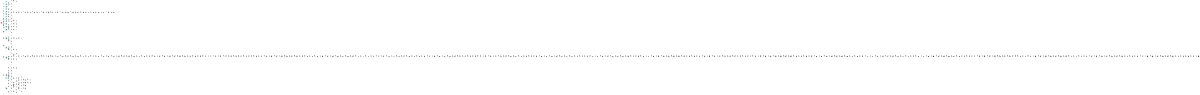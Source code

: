 digraph APTA {
__start0 [label="" shape="none"];

rankdir=LR;
size="8,5";

s0 [style="filled", color="black", fillcolor="#ff817b" shape="circle", label="0"];
s1 [style="filled", color="black", fillcolor="powderblue" shape="circle", label="1"];
s2 [style="filled", color="black", fillcolor="powderblue" shape="circle", label="2"];
s3 [style="filled", color="black", fillcolor="powderblue" shape="circle", label="3"];
s4 [style="filled", color="black", fillcolor="powderblue" shape="circle", label="4"];
s5 [style="filled", color="black", fillcolor="powderblue" shape="circle", label="5"];
s6 [style="filled", color="black", fillcolor="powderblue" shape="circle", label="6"];
s7 [style="filled", color="black", fillcolor="powderblue" shape="circle", label="7"];
s8 [style="filled", color="black", fillcolor="powderblue" shape="circle", label="8"];
s9 [style="filled", color="black", fillcolor="powderblue" shape="circle", label="9"];
s10 [style="filled", color="black", fillcolor="powderblue" shape="circle", label="10"];
s11 [style="filled", color="black", fillcolor="powderblue" shape="circle", label="11"];
s12 [style="filled", color="black", fillcolor="powderblue" shape="circle", label="12"];
s13 [style="filled", color="black", fillcolor="powderblue" shape="circle", label="13"];
s14 [style="rounded,filled", color="black", fillcolor="powderblue" shape="doublecircle", label="14"];
s15 [style="filled", color="black", fillcolor="powderblue" shape="circle", label="15"];
s16 [style="rounded,filled", color="black", fillcolor="powderblue" shape="doublecircle", label="16"];
s17 [style="filled", color="black", fillcolor="powderblue" shape="circle", label="17"];
s18 [style="filled", color="black", fillcolor="powderblue" shape="circle", label="18"];
s19 [style="filled", color="black", fillcolor="white" shape="circle", label="19"];
s20 [style="filled", color="black", fillcolor="white" shape="circle", label="20"];
s21 [style="filled", color="black", fillcolor="white" shape="circle", label="21"];
s22 [style="filled", color="black", fillcolor="white" shape="circle", label="22"];
s23 [style="filled", color="black", fillcolor="white" shape="circle", label="23"];
s24 [style="filled", color="black", fillcolor="white" shape="circle", label="24"];
s25 [style="filled", color="black", fillcolor="white" shape="circle", label="25"];
s26 [style="filled", color="black", fillcolor="white" shape="circle", label="26"];
s27 [style="filled", color="black", fillcolor="white" shape="circle", label="27"];
s28 [style="filled", color="black", fillcolor="white" shape="circle", label="28"];
s29 [style="filled", color="black", fillcolor="white" shape="circle", label="29"];
s30 [style="filled", color="black", fillcolor="white" shape="circle", label="30"];
s31 [style="filled", color="black", fillcolor="white" shape="circle", label="31"];
s32 [style="filled", color="black", fillcolor="white" shape="circle", label="32"];
s33 [style="filled", color="black", fillcolor="white" shape="circle", label="33"];
s34 [style="filled", color="black", fillcolor="white" shape="circle", label="34"];
s35 [style="filled", color="black", fillcolor="white" shape="circle", label="35"];
s36 [style="rounded,filled", color="black", fillcolor="white" shape="doublecircle", label="36"];
s37 [style="rounded,filled", color="black", fillcolor="white" shape="doublecircle", label="37"];
s38 [style="filled", color="black", fillcolor="white" shape="circle", label="38"];
s39 [style="rounded,filled", color="black", fillcolor="white" shape="doublecircle", label="39"];
s40 [style="filled", color="black", fillcolor="white" shape="circle", label="40"];
s41 [style="filled", color="black", fillcolor="white" shape="circle", label="41"];
s42 [style="filled", color="black", fillcolor="white" shape="circle", label="42"];
s43 [style="filled", color="black", fillcolor="white" shape="circle", label="43"];
s44 [style="filled", color="black", fillcolor="white" shape="circle", label="44"];
s45 [style="filled", color="black", fillcolor="white" shape="circle", label="45"];
s46 [style="filled", color="black", fillcolor="white" shape="circle", label="46"];
s47 [style="rounded,filled", color="black", fillcolor="white" shape="doublecircle", label="47"];
s48 [style="filled", color="black", fillcolor="white" shape="circle", label="48"];
s49 [style="filled", color="black", fillcolor="white" shape="circle", label="49"];
s50 [style="filled", color="black", fillcolor="white" shape="circle", label="50"];
s51 [style="filled", color="black", fillcolor="white" shape="circle", label="51"];
s52 [style="filled", color="black", fillcolor="white" shape="circle", label="52"];
s53 [style="filled", color="black", fillcolor="white" shape="circle", label="53"];
s54 [style="filled", color="black", fillcolor="white" shape="circle", label="54"];
s55 [style="filled", color="black", fillcolor="white" shape="circle", label="55"];
s56 [style="filled", color="black", fillcolor="white" shape="circle", label="56"];
s57 [style="filled", color="black", fillcolor="white" shape="circle", label="57"];
s58 [style="filled", color="black", fillcolor="white" shape="circle", label="58"];
s59 [style="rounded,filled", color="black", fillcolor="white" shape="doublecircle", label="59"];
s60 [style="filled", color="black", fillcolor="white" shape="circle", label="60"];
s61 [style="filled", color="black", fillcolor="white" shape="circle", label="61"];
s62 [style="filled", color="black", fillcolor="white" shape="circle", label="62"];
s63 [style="filled", color="black", fillcolor="white" shape="circle", label="63"];
s64 [style="filled", color="black", fillcolor="white" shape="circle", label="64"];
s65 [style="filled", color="black", fillcolor="white" shape="circle", label="65"];
s66 [style="filled", color="black", fillcolor="white" shape="circle", label="66"];
s67 [style="filled", color="black", fillcolor="white" shape="circle", label="67"];
s68 [style="filled", color="black", fillcolor="white" shape="circle", label="68"];
s69 [style="filled", color="black", fillcolor="white" shape="circle", label="69"];
s70 [style="filled", color="black", fillcolor="white" shape="circle", label="70"];
s71 [style="filled", color="black", fillcolor="white" shape="circle", label="71"];
s72 [style="filled", color="black", fillcolor="white" shape="circle", label="72"];
s73 [style="filled", color="black", fillcolor="white" shape="circle", label="73"];
s74 [style="filled", color="black", fillcolor="white" shape="circle", label="74"];
s75 [style="filled", color="black", fillcolor="white" shape="circle", label="75"];
s76 [style="filled", color="black", fillcolor="white" shape="circle", label="76"];
s77 [style="filled", color="black", fillcolor="white" shape="circle", label="77"];
s78 [style="filled", color="black", fillcolor="white" shape="circle", label="78"];
s79 [style="filled", color="black", fillcolor="white" shape="circle", label="79"];
s80 [style="filled", color="black", fillcolor="white" shape="circle", label="80"];
s81 [style="filled", color="black", fillcolor="white" shape="circle", label="81"];
s82 [style="filled", color="black", fillcolor="white" shape="circle", label="82"];
s83 [style="filled", color="black", fillcolor="white" shape="circle", label="83"];
s84 [style="filled", color="black", fillcolor="white" shape="circle", label="84"];
s85 [style="filled", color="black", fillcolor="white" shape="circle", label="85"];
s86 [style="filled", color="black", fillcolor="white" shape="circle", label="86"];
s87 [style="filled", color="black", fillcolor="white" shape="circle", label="87"];
s88 [style="filled", color="black", fillcolor="white" shape="circle", label="88"];
s89 [style="filled", color="black", fillcolor="white" shape="circle", label="89"];
s90 [style="filled", color="black", fillcolor="white" shape="circle", label="90"];
s91 [style="filled", color="black", fillcolor="white" shape="circle", label="91"];
s92 [style="filled", color="black", fillcolor="white" shape="circle", label="92"];
s93 [style="filled", color="black", fillcolor="white" shape="circle", label="93"];
s94 [style="filled", color="black", fillcolor="white" shape="circle", label="94"];
s95 [style="filled", color="black", fillcolor="white" shape="circle", label="95"];
s96 [style="filled", color="black", fillcolor="white" shape="circle", label="96"];
s97 [style="filled", color="black", fillcolor="white" shape="circle", label="97"];
s98 [style="filled", color="black", fillcolor="white" shape="circle", label="98"];
s99 [style="filled", color="black", fillcolor="white" shape="circle", label="99"];
s100 [style="filled", color="black", fillcolor="white" shape="circle", label="100"];
s101 [style="filled", color="black", fillcolor="white" shape="circle", label="101"];
s102 [style="filled", color="black", fillcolor="white" shape="circle", label="102"];
s103 [style="filled", color="black", fillcolor="white" shape="circle", label="103"];
s104 [style="filled", color="black", fillcolor="white" shape="circle", label="104"];
s105 [style="filled", color="black", fillcolor="white" shape="circle", label="105"];
s106 [style="filled", color="black", fillcolor="white" shape="circle", label="106"];
s107 [style="filled", color="black", fillcolor="white" shape="circle", label="107"];
s108 [style="filled", color="black", fillcolor="white" shape="circle", label="108"];
s109 [style="filled", color="black", fillcolor="white" shape="circle", label="109"];
s110 [style="filled", color="black", fillcolor="white" shape="circle", label="110"];
s111 [style="filled", color="black", fillcolor="white" shape="circle", label="111"];
s112 [style="filled", color="black", fillcolor="white" shape="circle", label="112"];
s113 [style="filled", color="black", fillcolor="white" shape="circle", label="113"];
s114 [style="filled", color="black", fillcolor="white" shape="circle", label="114"];
s115 [style="filled", color="black", fillcolor="white" shape="circle", label="115"];
s116 [style="filled", color="black", fillcolor="white" shape="circle", label="116"];
s117 [style="filled", color="black", fillcolor="white" shape="circle", label="117"];
s118 [style="filled", color="black", fillcolor="white" shape="circle", label="118"];
s119 [style="filled", color="black", fillcolor="white" shape="circle", label="119"];
s120 [style="filled", color="black", fillcolor="white" shape="circle", label="120"];
s121 [style="filled", color="black", fillcolor="white" shape="circle", label="121"];
s122 [style="filled", color="black", fillcolor="white" shape="circle", label="122"];
s123 [style="filled", color="black", fillcolor="white" shape="circle", label="123"];
s124 [style="filled", color="black", fillcolor="white" shape="circle", label="124"];
s125 [style="filled", color="black", fillcolor="white" shape="circle", label="125"];
s126 [style="filled", color="black", fillcolor="white" shape="circle", label="126"];
s127 [style="filled", color="black", fillcolor="white" shape="circle", label="127"];
s128 [style="filled", color="black", fillcolor="white" shape="circle", label="128"];
s129 [style="filled", color="black", fillcolor="white" shape="circle", label="129"];
s130 [style="filled", color="black", fillcolor="white" shape="circle", label="130"];
s131 [style="filled", color="black", fillcolor="white" shape="circle", label="131"];
s132 [style="filled", color="black", fillcolor="white" shape="circle", label="132"];
s133 [style="filled", color="black", fillcolor="white" shape="circle", label="133"];
s134 [style="filled", color="black", fillcolor="white" shape="circle", label="134"];
s135 [style="filled", color="black", fillcolor="white" shape="circle", label="135"];
s136 [style="filled", color="black", fillcolor="white" shape="circle", label="136"];
s137 [style="filled", color="black", fillcolor="white" shape="circle", label="137"];
s138 [style="filled", color="black", fillcolor="white" shape="circle", label="138"];
s139 [style="filled", color="black", fillcolor="white" shape="circle", label="139"];
s140 [style="filled", color="black", fillcolor="white" shape="circle", label="140"];
s141 [style="filled", color="black", fillcolor="white" shape="circle", label="141"];
s142 [style="filled", color="black", fillcolor="white" shape="circle", label="142"];
s143 [style="filled", color="black", fillcolor="white" shape="circle", label="143"];
s144 [style="filled", color="black", fillcolor="white" shape="circle", label="144"];
s145 [style="filled", color="black", fillcolor="white" shape="circle", label="145"];
s146 [style="filled", color="black", fillcolor="white" shape="circle", label="146"];
s147 [style="filled", color="black", fillcolor="white" shape="circle", label="147"];
s148 [style="filled", color="black", fillcolor="white" shape="circle", label="148"];
s149 [style="filled", color="black", fillcolor="white" shape="circle", label="149"];
s150 [style="filled", color="black", fillcolor="white" shape="circle", label="150"];
s151 [style="filled", color="black", fillcolor="white" shape="circle", label="151"];
s152 [style="filled", color="black", fillcolor="white" shape="circle", label="152"];
s153 [style="filled", color="black", fillcolor="white" shape="circle", label="153"];
s154 [style="filled", color="black", fillcolor="white" shape="circle", label="154"];
s155 [style="filled", color="black", fillcolor="white" shape="circle", label="155"];
s156 [style="filled", color="black", fillcolor="white" shape="circle", label="156"];
s157 [style="filled", color="black", fillcolor="white" shape="circle", label="157"];
s158 [style="filled", color="black", fillcolor="white" shape="circle", label="158"];
s159 [style="filled", color="black", fillcolor="white" shape="circle", label="159"];
s160 [style="filled", color="black", fillcolor="white" shape="circle", label="160"];
s161 [style="filled", color="black", fillcolor="white" shape="circle", label="161"];
s162 [style="filled", color="black", fillcolor="white" shape="circle", label="162"];
s163 [style="filled", color="black", fillcolor="white" shape="circle", label="163"];
s164 [style="filled", color="black", fillcolor="white" shape="circle", label="164"];
s165 [style="filled", color="black", fillcolor="white" shape="circle", label="165"];
s166 [style="filled", color="black", fillcolor="white" shape="circle", label="166"];
s167 [style="filled", color="black", fillcolor="white" shape="circle", label="167"];
s168 [style="filled", color="black", fillcolor="white" shape="circle", label="168"];
s169 [style="filled", color="black", fillcolor="white" shape="circle", label="169"];
s170 [style="filled", color="black", fillcolor="white" shape="circle", label="170"];
s171 [style="filled", color="black", fillcolor="white" shape="circle", label="171"];
s172 [style="filled", color="black", fillcolor="white" shape="circle", label="172"];
s173 [style="filled", color="black", fillcolor="white" shape="circle", label="173"];
s174 [style="filled", color="black", fillcolor="white" shape="circle", label="174"];
s175 [style="filled", color="black", fillcolor="white" shape="circle", label="175"];
s176 [style="filled", color="black", fillcolor="white" shape="circle", label="176"];
s177 [style="filled", color="black", fillcolor="white" shape="circle", label="177"];
s178 [style="filled", color="black", fillcolor="white" shape="circle", label="178"];
s179 [style="filled", color="black", fillcolor="white" shape="circle", label="179"];
s180 [style="filled", color="black", fillcolor="white" shape="circle", label="180"];
s181 [style="filled", color="black", fillcolor="white" shape="circle", label="181"];
s182 [style="filled", color="black", fillcolor="white" shape="circle", label="182"];
s183 [style="filled", color="black", fillcolor="white" shape="circle", label="183"];
s184 [style="filled", color="black", fillcolor="white" shape="circle", label="184"];
s185 [style="filled", color="black", fillcolor="white" shape="circle", label="185"];
s186 [style="filled", color="black", fillcolor="white" shape="circle", label="186"];
s187 [style="filled", color="black", fillcolor="white" shape="circle", label="187"];
s188 [style="filled", color="black", fillcolor="white" shape="circle", label="188"];
s189 [style="filled", color="black", fillcolor="white" shape="circle", label="189"];
s190 [style="filled", color="black", fillcolor="white" shape="circle", label="190"];
s191 [style="filled", color="black", fillcolor="white" shape="circle", label="191"];
s192 [style="filled", color="black", fillcolor="white" shape="circle", label="192"];
s193 [style="filled", color="black", fillcolor="white" shape="circle", label="193"];
s194 [style="filled", color="black", fillcolor="white" shape="circle", label="194"];
s195 [style="filled", color="black", fillcolor="white" shape="circle", label="195"];
s196 [style="filled", color="black", fillcolor="white" shape="circle", label="196"];
s197 [style="filled", color="black", fillcolor="white" shape="circle", label="197"];
s198 [style="filled", color="black", fillcolor="white" shape="circle", label="198"];
s199 [style="filled", color="black", fillcolor="white" shape="circle", label="199"];
s200 [style="filled", color="black", fillcolor="white" shape="circle", label="200"];
s201 [style="filled", color="black", fillcolor="white" shape="circle", label="201"];
s202 [style="filled", color="black", fillcolor="white" shape="circle", label="202"];
s203 [style="filled", color="black", fillcolor="white" shape="circle", label="203"];
s204 [style="filled", color="black", fillcolor="white" shape="circle", label="204"];
s205 [style="filled", color="black", fillcolor="white" shape="circle", label="205"];
s206 [style="filled", color="black", fillcolor="white" shape="circle", label="206"];
s207 [style="filled", color="black", fillcolor="white" shape="circle", label="207"];
s208 [style="filled", color="black", fillcolor="white" shape="circle", label="208"];
s209 [style="filled", color="black", fillcolor="white" shape="circle", label="209"];
s210 [style="filled", color="black", fillcolor="white" shape="circle", label="210"];
s211 [style="filled", color="black", fillcolor="white" shape="circle", label="211"];
s212 [style="filled", color="black", fillcolor="white" shape="circle", label="212"];
s213 [style="filled", color="black", fillcolor="white" shape="circle", label="213"];
s214 [style="filled", color="black", fillcolor="white" shape="circle", label="214"];
s215 [style="filled", color="black", fillcolor="white" shape="circle", label="215"];
s216 [style="filled", color="black", fillcolor="white" shape="circle", label="216"];
s217 [style="filled", color="black", fillcolor="white" shape="circle", label="217"];
s218 [style="filled", color="black", fillcolor="white" shape="circle", label="218"];
s219 [style="filled", color="black", fillcolor="white" shape="circle", label="219"];
s220 [style="filled", color="black", fillcolor="white" shape="circle", label="220"];
s221 [style="filled", color="black", fillcolor="white" shape="circle", label="221"];
s222 [style="filled", color="black", fillcolor="white" shape="circle", label="222"];
s223 [style="filled", color="black", fillcolor="white" shape="circle", label="223"];
s224 [style="filled", color="black", fillcolor="white" shape="circle", label="224"];
s225 [style="filled", color="black", fillcolor="white" shape="circle", label="225"];
s226 [style="filled", color="black", fillcolor="white" shape="circle", label="226"];
s227 [style="filled", color="black", fillcolor="white" shape="circle", label="227"];
s228 [style="filled", color="black", fillcolor="white" shape="circle", label="228"];
s229 [style="filled", color="black", fillcolor="white" shape="circle", label="229"];
s230 [style="filled", color="black", fillcolor="white" shape="circle", label="230"];
s231 [style="filled", color="black", fillcolor="white" shape="circle", label="231"];
s232 [style="filled", color="black", fillcolor="white" shape="circle", label="232"];
s233 [style="filled", color="black", fillcolor="white" shape="circle", label="233"];
s234 [style="filled", color="black", fillcolor="white" shape="circle", label="234"];
s235 [style="filled", color="black", fillcolor="white" shape="circle", label="235"];
s236 [style="filled", color="black", fillcolor="white" shape="circle", label="236"];
s237 [style="filled", color="black", fillcolor="white" shape="circle", label="237"];
s238 [style="filled", color="black", fillcolor="white" shape="circle", label="238"];
s239 [style="filled", color="black", fillcolor="white" shape="circle", label="239"];
s240 [style="filled", color="black", fillcolor="white" shape="circle", label="240"];
s241 [style="filled", color="black", fillcolor="white" shape="circle", label="241"];
s242 [style="filled", color="black", fillcolor="white" shape="circle", label="242"];
s243 [style="filled", color="black", fillcolor="white" shape="circle", label="243"];
s244 [style="filled", color="black", fillcolor="white" shape="circle", label="244"];
s245 [style="filled", color="black", fillcolor="white" shape="circle", label="245"];
s246 [style="filled", color="black", fillcolor="white" shape="circle", label="246"];
s247 [style="filled", color="black", fillcolor="white" shape="circle", label="247"];
s248 [style="filled", color="black", fillcolor="white" shape="circle", label="248"];
s249 [style="filled", color="black", fillcolor="white" shape="circle", label="249"];
s250 [style="filled", color="black", fillcolor="white" shape="circle", label="250"];
s251 [style="filled", color="black", fillcolor="white" shape="circle", label="251"];
s252 [style="filled", color="black", fillcolor="white" shape="circle", label="252"];
s253 [style="filled", color="black", fillcolor="white" shape="circle", label="253"];
s254 [style="filled", color="black", fillcolor="white" shape="circle", label="254"];
s255 [style="filled", color="black", fillcolor="white" shape="circle", label="255"];
s256 [style="filled", color="black", fillcolor="white" shape="circle", label="256"];
s257 [style="filled", color="black", fillcolor="white" shape="circle", label="257"];
s258 [style="filled", color="black", fillcolor="white" shape="circle", label="258"];
s259 [style="filled", color="black", fillcolor="white" shape="circle", label="259"];
s260 [style="filled", color="black", fillcolor="white" shape="circle", label="260"];
s261 [style="filled", color="black", fillcolor="white" shape="circle", label="261"];
s262 [style="filled", color="black", fillcolor="white" shape="circle", label="262"];
s263 [style="filled", color="black", fillcolor="white" shape="circle", label="263"];
s264 [style="filled", color="black", fillcolor="white" shape="circle", label="264"];
s265 [style="filled", color="black", fillcolor="white" shape="circle", label="265"];
s266 [style="filled", color="black", fillcolor="white" shape="circle", label="266"];
s267 [style="filled", color="black", fillcolor="white" shape="circle", label="267"];
s268 [style="filled", color="black", fillcolor="white" shape="circle", label="268"];
s269 [style="filled", color="black", fillcolor="white" shape="circle", label="269"];
s270 [style="filled", color="black", fillcolor="white" shape="circle", label="270"];
s271 [style="filled", color="black", fillcolor="white" shape="circle", label="271"];
s272 [style="filled", color="black", fillcolor="white" shape="circle", label="272"];
s273 [style="filled", color="black", fillcolor="white" shape="circle", label="273"];
s274 [style="filled", color="black", fillcolor="white" shape="circle", label="274"];
s275 [style="filled", color="black", fillcolor="white" shape="circle", label="275"];
s276 [style="filled", color="black", fillcolor="white" shape="circle", label="276"];
s277 [style="filled", color="black", fillcolor="white" shape="circle", label="277"];
s278 [style="filled", color="black", fillcolor="white" shape="circle", label="278"];
s279 [style="filled", color="black", fillcolor="white" shape="circle", label="279"];
s280 [style="filled", color="black", fillcolor="white" shape="circle", label="280"];
s281 [style="filled", color="black", fillcolor="white" shape="circle", label="281"];
s282 [style="filled", color="black", fillcolor="white" shape="circle", label="282"];
s283 [style="filled", color="black", fillcolor="white" shape="circle", label="283"];
s284 [style="filled", color="black", fillcolor="white" shape="circle", label="284"];
s285 [style="filled", color="black", fillcolor="white" shape="circle", label="285"];
s286 [style="filled", color="black", fillcolor="white" shape="circle", label="286"];
s287 [style="filled", color="black", fillcolor="white" shape="circle", label="287"];
s288 [style="filled", color="black", fillcolor="white" shape="circle", label="288"];
s289 [style="filled", color="black", fillcolor="white" shape="circle", label="289"];
s290 [style="filled", color="black", fillcolor="white" shape="circle", label="290"];
s291 [style="filled", color="black", fillcolor="white" shape="circle", label="291"];
s292 [style="filled", color="black", fillcolor="white" shape="circle", label="292"];
s293 [style="filled", color="black", fillcolor="white" shape="circle", label="293"];
s294 [style="filled", color="black", fillcolor="white" shape="circle", label="294"];
s295 [style="filled", color="black", fillcolor="white" shape="circle", label="295"];
s296 [style="filled", color="black", fillcolor="white" shape="circle", label="296"];
s297 [style="filled", color="black", fillcolor="white" shape="circle", label="297"];
s298 [style="filled", color="black", fillcolor="white" shape="circle", label="298"];
s299 [style="filled", color="black", fillcolor="white" shape="circle", label="299"];
s300 [style="filled", color="black", fillcolor="white" shape="circle", label="300"];
s301 [style="filled", color="black", fillcolor="white" shape="circle", label="301"];
s302 [style="filled", color="black", fillcolor="white" shape="circle", label="302"];
s303 [style="filled", color="black", fillcolor="white" shape="circle", label="303"];
s304 [style="filled", color="black", fillcolor="white" shape="circle", label="304"];
s305 [style="filled", color="black", fillcolor="white" shape="circle", label="305"];
s306 [style="filled", color="black", fillcolor="white" shape="circle", label="306"];
s307 [style="filled", color="black", fillcolor="white" shape="circle", label="307"];
s308 [style="filled", color="black", fillcolor="white" shape="circle", label="308"];
s309 [style="filled", color="black", fillcolor="white" shape="circle", label="309"];
s310 [style="filled", color="black", fillcolor="white" shape="circle", label="310"];
s311 [style="filled", color="black", fillcolor="white" shape="circle", label="311"];
s312 [style="filled", color="black", fillcolor="white" shape="circle", label="312"];
s313 [style="filled", color="black", fillcolor="white" shape="circle", label="313"];
s314 [style="filled", color="black", fillcolor="white" shape="circle", label="314"];
s315 [style="filled", color="black", fillcolor="white" shape="circle", label="315"];
s316 [style="filled", color="black", fillcolor="white" shape="circle", label="316"];
s317 [style="filled", color="black", fillcolor="white" shape="circle", label="317"];
s318 [style="filled", color="black", fillcolor="white" shape="circle", label="318"];
s319 [style="filled", color="black", fillcolor="white" shape="circle", label="319"];
s320 [style="filled", color="black", fillcolor="white" shape="circle", label="320"];
s321 [style="filled", color="black", fillcolor="white" shape="circle", label="321"];
s322 [style="filled", color="black", fillcolor="white" shape="circle", label="322"];
s323 [style="filled", color="black", fillcolor="white" shape="circle", label="323"];
s324 [style="filled", color="black", fillcolor="white" shape="circle", label="324"];
s325 [style="filled", color="black", fillcolor="white" shape="circle", label="325"];
s326 [style="filled", color="black", fillcolor="white" shape="circle", label="326"];
s327 [style="filled", color="black", fillcolor="white" shape="circle", label="327"];
s328 [style="filled", color="black", fillcolor="white" shape="circle", label="328"];
s329 [style="filled", color="black", fillcolor="white" shape="circle", label="329"];
s330 [style="filled", color="black", fillcolor="white" shape="circle", label="330"];
s331 [style="filled", color="black", fillcolor="white" shape="circle", label="331"];
s332 [style="filled", color="black", fillcolor="white" shape="circle", label="332"];
s333 [style="filled", color="black", fillcolor="white" shape="circle", label="333"];
s334 [style="filled", color="black", fillcolor="white" shape="circle", label="334"];
s335 [style="filled", color="black", fillcolor="white" shape="circle", label="335"];
s0 -> s1 [label="2"];
s0 -> s2 [label="6"];
s0 -> s3 [label="7"];
s0 -> s4 [label="13"];
s0 -> s5 [label="16"];
s0 -> s6 [label="17"];
s0 -> s7 [label="18"];
s0 -> s8 [label="19"];
s0 -> s9 [label="20"];
s0 -> s10 [label="21"];
s0 -> s11 [label="22"];
s0 -> s12 [label="23"];
s0 -> s13 [label="24"];
s0 -> s14 [label="25"];
s0 -> s15 [label="28"];
s0 -> s16 [label="29"];
s0 -> s17 [label="30"];
s0 -> s18 [label="31"];
s3 -> s19 [label="25"];
s4 -> s20 [label="24"];
s7 -> s21 [label="29"];
s8 -> s22 [label="18"];
s8 -> s23 [label="22"];
s8 -> s24 [label="29"];
s9 -> s25 [label="17"];
s9 -> s26 [label="22"];
s11 -> s27 [label="19"];
s11 -> s28 [label="20"];
s11 -> s29 [label="28"];
s11 -> s30 [label="29"];
s13 -> s31 [label="7"];
s13 -> s32 [label="13"];
s13 -> s33 [label="18"];
s13 -> s34 [label="25"];
s14 -> s35 [label="24"];
s14 -> s36 [label="28"];
s14 -> s37 [label="29"];
s15 -> s38 [label="22"];
s15 -> s39 [label="25"];
s15 -> s40 [label="29"];
s16 -> s41 [label="13"];
s16 -> s42 [label="18"];
s16 -> s43 [label="19"];
s16 -> s44 [label="22"];
s16 -> s45 [label="23"];
s16 -> s46 [label="24"];
s16 -> s47 [label="25"];
s16 -> s48 [label="28"];
s16 -> s49 [label="30"];
s16 -> s50 [label="31"];
s18 -> s51 [label="29"];
s19 -> s52 [label="29"];
s23 -> s53 [label="19"];
s26 -> s54 [label="29"];
s27 -> s55 [label="22"];
s28 -> s56 [label="21"];
s29 -> s57 [label="29"];
s32 -> s58 [label="24"];
s36 -> s59 [label="29"];
s38 -> s60 [label="20"];
s38 -> s61 [label="29"];
s39 -> s62 [label="28"];
s42 -> s63 [label="16"];
s46 -> s64 [label="29"];
s48 -> s65 [label="22"];
s48 -> s66 [label="25"];
s48 -> s67 [label="29"];
s48 -> s68 [label="30"];
s50 -> s69 [label="29"];
s53 -> s70 [label="22"];
s58 -> s71 [label="13"];
s61 -> s72 [label="22"];
s65 -> s73 [label="19"];
s65 -> s74 [label="28"];
s66 -> s75 [label="24"];
s66 -> s76 [label="28"];
s67 -> s77 [label="28"];
s67 -> s78 [label="31"];
s70 -> s79 [label="19"];
s72 -> s80 [label="29"];
s74 -> s81 [label="25"];
s75 -> s82 [label="13"];
s76 -> s83 [label="29"];
s77 -> s84 [label="29"];
s79 -> s85 [label="22"];
s80 -> s86 [label="22"];
s81 -> s87 [label="19"];
s82 -> s88 [label="24"];
s85 -> s89 [label="19"];
s86 -> s90 [label="29"];
s89 -> s91 [label="22"];
s90 -> s92 [label="22"];
s91 -> s93 [label="19"];
s92 -> s94 [label="29"];
s93 -> s95 [label="22"];
s94 -> s96 [label="22"];
s95 -> s97 [label="19"];
s96 -> s98 [label="29"];
s97 -> s99 [label="22"];
s98 -> s100 [label="22"];
s99 -> s101 [label="19"];
s100 -> s102 [label="29"];
s101 -> s103 [label="22"];
s102 -> s104 [label="22"];
s103 -> s105 [label="19"];
s104 -> s106 [label="29"];
s105 -> s107 [label="22"];
s106 -> s108 [label="22"];
s107 -> s109 [label="19"];
s108 -> s110 [label="29"];
s109 -> s111 [label="22"];
s110 -> s112 [label="22"];
s111 -> s113 [label="19"];
s112 -> s114 [label="29"];
s113 -> s115 [label="22"];
s114 -> s116 [label="22"];
s115 -> s117 [label="28"];
s116 -> s118 [label="29"];
s117 -> s119 [label="19"];
s118 -> s120 [label="22"];
s119 -> s121 [label="28"];
s120 -> s122 [label="29"];
s122 -> s123 [label="22"];
s123 -> s124 [label="29"];
s124 -> s125 [label="22"];
s125 -> s126 [label="29"];
s126 -> s127 [label="22"];
s127 -> s128 [label="29"];
s128 -> s129 [label="22"];
s129 -> s130 [label="29"];
s130 -> s131 [label="22"];
s131 -> s132 [label="29"];
s132 -> s133 [label="22"];
s133 -> s134 [label="29"];
s134 -> s135 [label="22"];
s135 -> s136 [label="29"];
s136 -> s137 [label="22"];
s137 -> s138 [label="29"];
s138 -> s139 [label="22"];
s139 -> s140 [label="29"];
s140 -> s141 [label="22"];
s141 -> s142 [label="29"];
s142 -> s143 [label="22"];
s143 -> s144 [label="29"];
s144 -> s145 [label="22"];
s145 -> s146 [label="29"];
s146 -> s147 [label="22"];
s147 -> s148 [label="29"];
s148 -> s149 [label="22"];
s149 -> s150 [label="29"];
s150 -> s151 [label="22"];
s151 -> s152 [label="29"];
s152 -> s153 [label="22"];
s153 -> s154 [label="29"];
s154 -> s155 [label="22"];
s155 -> s156 [label="29"];
s156 -> s157 [label="22"];
s157 -> s158 [label="29"];
s158 -> s159 [label="22"];
s159 -> s160 [label="29"];
s160 -> s161 [label="22"];
s161 -> s162 [label="29"];
s162 -> s163 [label="22"];
s163 -> s164 [label="29"];
s164 -> s165 [label="22"];
s165 -> s166 [label="29"];
s166 -> s167 [label="22"];
s167 -> s168 [label="29"];
s168 -> s169 [label="22"];
s169 -> s170 [label="29"];
s170 -> s171 [label="22"];
s171 -> s172 [label="29"];
s172 -> s173 [label="22"];
s173 -> s174 [label="29"];
s174 -> s175 [label="22"];
s175 -> s176 [label="29"];
s176 -> s177 [label="22"];
s177 -> s178 [label="29"];
s178 -> s179 [label="22"];
s179 -> s180 [label="29"];
s180 -> s181 [label="22"];
s181 -> s182 [label="29"];
s182 -> s183 [label="22"];
s183 -> s184 [label="29"];
s184 -> s185 [label="22"];
s185 -> s186 [label="29"];
s186 -> s187 [label="22"];
s187 -> s188 [label="29"];
s188 -> s189 [label="22"];
s189 -> s190 [label="29"];
s190 -> s191 [label="22"];
s191 -> s192 [label="29"];
s192 -> s193 [label="22"];
s193 -> s194 [label="29"];
s194 -> s195 [label="22"];
s195 -> s196 [label="29"];
s196 -> s197 [label="22"];
s197 -> s198 [label="29"];
s198 -> s199 [label="22"];
s199 -> s200 [label="29"];
s200 -> s201 [label="22"];
s201 -> s202 [label="29"];
s202 -> s203 [label="22"];
s203 -> s204 [label="29"];
s204 -> s205 [label="22"];
s205 -> s206 [label="29"];
s206 -> s207 [label="22"];
s207 -> s208 [label="29"];
s208 -> s209 [label="22"];
s209 -> s210 [label="29"];
s210 -> s211 [label="22"];
s211 -> s212 [label="29"];
s212 -> s213 [label="22"];
s213 -> s214 [label="29"];
s214 -> s215 [label="22"];
s215 -> s216 [label="29"];
s216 -> s217 [label="22"];
s217 -> s218 [label="29"];
s218 -> s219 [label="22"];
s219 -> s220 [label="29"];
s220 -> s221 [label="22"];
s221 -> s222 [label="29"];
s222 -> s223 [label="22"];
s223 -> s224 [label="29"];
s224 -> s225 [label="22"];
s225 -> s226 [label="29"];
s226 -> s227 [label="22"];
s227 -> s228 [label="29"];
s228 -> s229 [label="22"];
s229 -> s230 [label="29"];
s230 -> s231 [label="22"];
s231 -> s232 [label="29"];
s232 -> s233 [label="22"];
s233 -> s234 [label="29"];
s234 -> s235 [label="22"];
s235 -> s236 [label="29"];
s236 -> s237 [label="22"];
s237 -> s238 [label="29"];
s238 -> s239 [label="22"];
s239 -> s240 [label="29"];
s240 -> s241 [label="22"];
s241 -> s242 [label="29"];
s242 -> s243 [label="22"];
s243 -> s244 [label="29"];
s244 -> s245 [label="22"];
s245 -> s246 [label="29"];
s246 -> s247 [label="22"];
s247 -> s248 [label="29"];
s248 -> s249 [label="22"];
s249 -> s250 [label="29"];
s250 -> s251 [label="22"];
s251 -> s252 [label="29"];
s252 -> s253 [label="22"];
s253 -> s254 [label="29"];
s254 -> s255 [label="22"];
s255 -> s256 [label="29"];
s256 -> s257 [label="22"];
s257 -> s258 [label="29"];
s258 -> s259 [label="22"];
s259 -> s260 [label="29"];
s260 -> s261 [label="22"];
s261 -> s262 [label="29"];
s262 -> s263 [label="22"];
s263 -> s264 [label="29"];
s264 -> s265 [label="22"];
s265 -> s266 [label="29"];
s266 -> s267 [label="22"];
s267 -> s268 [label="29"];
s268 -> s269 [label="22"];
s269 -> s270 [label="29"];
s270 -> s271 [label="22"];
s271 -> s272 [label="29"];
s272 -> s273 [label="22"];
s273 -> s274 [label="29"];
s274 -> s275 [label="22"];
s275 -> s276 [label="29"];
s276 -> s277 [label="22"];
s277 -> s278 [label="29"];
s278 -> s279 [label="22"];
s279 -> s280 [label="29"];
s280 -> s281 [label="22"];
s281 -> s282 [label="29"];
s282 -> s283 [label="22"];
s283 -> s284 [label="29"];
s284 -> s285 [label="22"];
s285 -> s286 [label="29"];
s286 -> s287 [label="22"];
s287 -> s288 [label="29"];
s288 -> s289 [label="22"];
s289 -> s290 [label="29"];
s290 -> s291 [label="22"];
s291 -> s292 [label="29"];
s292 -> s293 [label="22"];
s293 -> s294 [label="29"];
s294 -> s295 [label="22"];
s295 -> s296 [label="29"];
s296 -> s297 [label="22"];
s297 -> s298 [label="29"];
s298 -> s299 [label="22"];
s299 -> s300 [label="29"];
s300 -> s301 [label="22"];
s301 -> s302 [label="29"];
s302 -> s303 [label="22"];
s303 -> s304 [label="29"];
s304 -> s305 [label="22"];
s305 -> s306 [label="29"];
s306 -> s307 [label="22"];
s307 -> s308 [label="29"];
s308 -> s309 [label="22"];
s309 -> s310 [label="29"];
s310 -> s311 [label="22"];
s311 -> s312 [label="29"];
s312 -> s313 [label="22"];
s313 -> s314 [label="29"];
s314 -> s315 [label="22"];
s315 -> s316 [label="29"];
s316 -> s317 [label="22"];
s317 -> s318 [label="29"];
s318 -> s319 [label="22"];
s319 -> s320 [label="29"];
s320 -> s321 [label="22"];
s321 -> s322 [label="29"];
s322 -> s323 [label="22"];
s323 -> s324 [label="29"];
s324 -> s325 [label="22"];
s325 -> s326 [label="29"];
s326 -> s327 [label="22"];
s327 -> s328 [label="29"];
s328 -> s329 [label="22"];
s329 -> s330 [label="29"];
s330 -> s331 [label="28"];
s331 -> s332 [label="22"];
s332 -> s333 [label="28"];
s333 -> s334 [label="22"];
s334 -> s335 [label="28"];

}